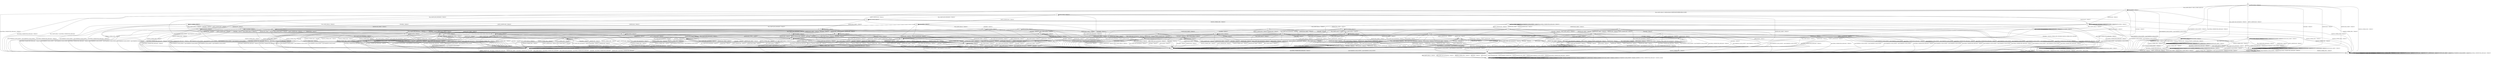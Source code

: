 digraph h13 {
s0 [label="s0"];
s1 [label="s1"];
s2 [label="s2"];
s6 [label="s6"];
s8 [label="s8"];
s10 [label="s10"];
s12 [label="s12"];
s3 [label="s3"];
s4 [label="s4"];
s7 [label="s7"];
s9 [label="s9"];
s11 [label="s11"];
s13 [label="s13"];
s17 [label="s17"];
s54 [label="s54"];
s5 [label="s5"];
s14 [label="s14"];
s18 [label="s18"];
s19 [label="s19"];
s20 [label="s20"];
s22 [label="s22"];
s23 [label="s23"];
s24 [label="s24"];
s25 [label="s25"];
s29 [label="s29"];
s15 [label="s15"];
s21 [label="s21"];
s27 [label="s27"];
s30 [label="s30"];
s33 [label="s33"];
s34 [label="s34"];
s37 [label="s37"];
s38 [label="s38"];
s40 [label="s40"];
s41 [label="s41"];
s16 [label="s16"];
s26 [label="s26"];
s28 [label="s28"];
s31 [label="s31"];
s32 [label="s32"];
s39 [label="s39"];
s43 [label="s43"];
s49 [label="s49"];
s51 [label="s51"];
s35 [label="s35"];
s36 [label="s36"];
s42 [label="s42"];
s44 [label="s44"];
s45 [label="s45"];
s48 [label="s48"];
s50 [label="s50"];
s46 [label="s46"];
s47 [label="s47"];
s52 [label="s52"];
s53 [label="s53"];
s0 -> s1 [label="RSA_CLIENT_HELLO / HELLO_VERIFY_REQUEST"];
s0 -> s2 [label="RSA_CLIENT_KEY_EXCHANGE / TIMEOUT"];
s0 -> s8 [label="CHANGE_CIPHER_SPEC / TIMEOUT"];
s0 -> s10 [label="FINISHED / TIMEOUT"];
s0 -> s0 [label="APPLICATION / TIMEOUT"];
s0 -> s10 [label="CERTIFICATE / TIMEOUT"];
s0 -> s12 [label="EMPTY_CERTIFICATE / TIMEOUT"];
s0 -> s10 [label="CERTIFICATE_VERIFY / TIMEOUT"];
s0 -> s6 [label="Alert(WARNING,CLOSE_NOTIFY) / TIMEOUT"];
s0 -> s6 [label="Alert(FATAL,UNEXPECTED_MESSAGE) / TIMEOUT"];
s1 -> s3 [label="RSA_CLIENT_HELLO / SERVER_HELLO,CERTIFICATE,SERVER_HELLO_DONE"];
s1 -> s4 [label="RSA_CLIENT_KEY_EXCHANGE / TIMEOUT"];
s1 -> s8 [label="CHANGE_CIPHER_SPEC / TIMEOUT"];
s1 -> s11 [label="FINISHED / TIMEOUT"];
s1 -> s1 [label="APPLICATION / TIMEOUT"];
s1 -> s17 [label="CERTIFICATE / TIMEOUT"];
s1 -> s13 [label="EMPTY_CERTIFICATE / TIMEOUT"];
s1 -> s11 [label="CERTIFICATE_VERIFY / TIMEOUT"];
s1 -> s6 [label="Alert(WARNING,CLOSE_NOTIFY) / Alert(WARNING,CLOSE_NOTIFY)"];
s1 -> s6 [label="Alert(FATAL,UNEXPECTED_MESSAGE) / TIMEOUT"];
s2 -> s54 [label="RSA_CLIENT_HELLO / TIMEOUT"];
s2 -> s10 [label="RSA_CLIENT_KEY_EXCHANGE / TIMEOUT"];
s2 -> s9 [label="CHANGE_CIPHER_SPEC / TIMEOUT"];
s2 -> s2 [label="FINISHED / TIMEOUT"];
s2 -> s2 [label="APPLICATION / TIMEOUT"];
s2 -> s54 [label="CERTIFICATE / TIMEOUT"];
s2 -> s54 [label="EMPTY_CERTIFICATE / TIMEOUT"];
s2 -> s54 [label="CERTIFICATE_VERIFY / TIMEOUT"];
s2 -> s6 [label="Alert(WARNING,CLOSE_NOTIFY) / TIMEOUT"];
s2 -> s6 [label="Alert(FATAL,UNEXPECTED_MESSAGE) / TIMEOUT"];
s6 -> s7 [label="RSA_CLIENT_HELLO / TIMEOUT"];
s6 -> s7 [label="RSA_CLIENT_KEY_EXCHANGE / TIMEOUT"];
s6 -> s7 [label="CHANGE_CIPHER_SPEC / TIMEOUT"];
s6 -> s7 [label="FINISHED / TIMEOUT"];
s6 -> s7 [label="APPLICATION / TIMEOUT"];
s6 -> s7 [label="CERTIFICATE / TIMEOUT"];
s6 -> s7 [label="EMPTY_CERTIFICATE / TIMEOUT"];
s6 -> s7 [label="CERTIFICATE_VERIFY / TIMEOUT"];
s6 -> s7 [label="Alert(WARNING,CLOSE_NOTIFY) / TIMEOUT"];
s6 -> s7 [label="Alert(FATAL,UNEXPECTED_MESSAGE) / TIMEOUT"];
s8 -> s8 [label="RSA_CLIENT_HELLO / TIMEOUT"];
s8 -> s8 [label="RSA_CLIENT_KEY_EXCHANGE / TIMEOUT"];
s8 -> s8 [label="CHANGE_CIPHER_SPEC / TIMEOUT"];
s8 -> s8 [label="FINISHED / TIMEOUT"];
s8 -> s8 [label="APPLICATION / TIMEOUT"];
s8 -> s8 [label="CERTIFICATE / TIMEOUT"];
s8 -> s8 [label="EMPTY_CERTIFICATE / TIMEOUT"];
s8 -> s8 [label="CERTIFICATE_VERIFY / TIMEOUT"];
s8 -> s8 [label="Alert(WARNING,CLOSE_NOTIFY) / TIMEOUT"];
s8 -> s8 [label="Alert(FATAL,UNEXPECTED_MESSAGE) / TIMEOUT"];
s10 -> s10 [label="RSA_CLIENT_HELLO / TIMEOUT"];
s10 -> s10 [label="RSA_CLIENT_KEY_EXCHANGE / TIMEOUT"];
s10 -> s8 [label="CHANGE_CIPHER_SPEC / TIMEOUT"];
s10 -> s10 [label="FINISHED / TIMEOUT"];
s10 -> s10 [label="APPLICATION / TIMEOUT"];
s10 -> s10 [label="CERTIFICATE / TIMEOUT"];
s10 -> s10 [label="EMPTY_CERTIFICATE / TIMEOUT"];
s10 -> s10 [label="CERTIFICATE_VERIFY / TIMEOUT"];
s10 -> s6 [label="Alert(WARNING,CLOSE_NOTIFY) / TIMEOUT"];
s10 -> s6 [label="Alert(FATAL,UNEXPECTED_MESSAGE) / TIMEOUT"];
s12 -> s12 [label="RSA_CLIENT_HELLO / TIMEOUT"];
s12 -> s54 [label="RSA_CLIENT_KEY_EXCHANGE / TIMEOUT"];
s12 -> s9 [label="CHANGE_CIPHER_SPEC / TIMEOUT"];
s12 -> s12 [label="FINISHED / TIMEOUT"];
s12 -> s12 [label="APPLICATION / TIMEOUT"];
s12 -> s10 [label="CERTIFICATE / TIMEOUT"];
s12 -> s10 [label="EMPTY_CERTIFICATE / TIMEOUT"];
s12 -> s12 [label="CERTIFICATE_VERIFY / TIMEOUT"];
s12 -> s6 [label="Alert(WARNING,CLOSE_NOTIFY) / TIMEOUT"];
s12 -> s6 [label="Alert(FATAL,UNEXPECTED_MESSAGE) / TIMEOUT"];
s3 -> s6 [label="RSA_CLIENT_HELLO / Alert(FATAL,UNEXPECTED_MESSAGE)"];
s3 -> s14 [label="RSA_CLIENT_KEY_EXCHANGE / TIMEOUT"];
s3 -> s8 [label="CHANGE_CIPHER_SPEC / TIMEOUT"];
s3 -> s11 [label="FINISHED / TIMEOUT"];
s3 -> s3 [label="APPLICATION / TIMEOUT"];
s3 -> s17 [label="CERTIFICATE / TIMEOUT"];
s3 -> s13 [label="EMPTY_CERTIFICATE / TIMEOUT"];
s3 -> s11 [label="CERTIFICATE_VERIFY / TIMEOUT"];
s3 -> s6 [label="Alert(WARNING,CLOSE_NOTIFY) / Alert(WARNING,CLOSE_NOTIFY)"];
s3 -> s6 [label="Alert(FATAL,UNEXPECTED_MESSAGE) / TIMEOUT"];
s4 -> s18 [label="RSA_CLIENT_HELLO / TIMEOUT"];
s4 -> s11 [label="RSA_CLIENT_KEY_EXCHANGE / TIMEOUT"];
s4 -> s5 [label="CHANGE_CIPHER_SPEC / TIMEOUT"];
s4 -> s22 [label="FINISHED / TIMEOUT"];
s4 -> s4 [label="APPLICATION / TIMEOUT"];
s4 -> s19 [label="CERTIFICATE / TIMEOUT"];
s4 -> s19 [label="EMPTY_CERTIFICATE / TIMEOUT"];
s4 -> s23 [label="CERTIFICATE_VERIFY / TIMEOUT"];
s4 -> s6 [label="Alert(WARNING,CLOSE_NOTIFY) / Alert(WARNING,CLOSE_NOTIFY)"];
s4 -> s6 [label="Alert(FATAL,UNEXPECTED_MESSAGE) / TIMEOUT"];
s7 -> s7 [label="RSA_CLIENT_HELLO / SOCKET_CLOSED"];
s7 -> s7 [label="RSA_CLIENT_KEY_EXCHANGE / SOCKET_CLOSED"];
s7 -> s7 [label="CHANGE_CIPHER_SPEC / SOCKET_CLOSED"];
s7 -> s7 [label="FINISHED / SOCKET_CLOSED"];
s7 -> s7 [label="APPLICATION / SOCKET_CLOSED"];
s7 -> s7 [label="CERTIFICATE / SOCKET_CLOSED"];
s7 -> s7 [label="EMPTY_CERTIFICATE / SOCKET_CLOSED"];
s7 -> s7 [label="CERTIFICATE_VERIFY / SOCKET_CLOSED"];
s7 -> s7 [label="Alert(WARNING,CLOSE_NOTIFY) / SOCKET_CLOSED"];
s7 -> s7 [label="Alert(FATAL,UNEXPECTED_MESSAGE) / SOCKET_CLOSED"];
s9 -> s6 [label="RSA_CLIENT_HELLO / TIMEOUT"];
s9 -> s6 [label="RSA_CLIENT_KEY_EXCHANGE / TIMEOUT"];
s9 -> s8 [label="CHANGE_CIPHER_SPEC / TIMEOUT"];
s9 -> s6 [label="FINISHED / TIMEOUT"];
s9 -> s9 [label="APPLICATION / TIMEOUT"];
s9 -> s6 [label="CERTIFICATE / TIMEOUT"];
s9 -> s6 [label="EMPTY_CERTIFICATE / TIMEOUT"];
s9 -> s6 [label="CERTIFICATE_VERIFY / TIMEOUT"];
s9 -> s9 [label="Alert(WARNING,CLOSE_NOTIFY) / TIMEOUT"];
s9 -> s9 [label="Alert(FATAL,UNEXPECTED_MESSAGE) / TIMEOUT"];
s11 -> s11 [label="RSA_CLIENT_HELLO / TIMEOUT"];
s11 -> s11 [label="RSA_CLIENT_KEY_EXCHANGE / TIMEOUT"];
s11 -> s8 [label="CHANGE_CIPHER_SPEC / TIMEOUT"];
s11 -> s11 [label="FINISHED / TIMEOUT"];
s11 -> s11 [label="APPLICATION / TIMEOUT"];
s11 -> s11 [label="CERTIFICATE / TIMEOUT"];
s11 -> s11 [label="EMPTY_CERTIFICATE / TIMEOUT"];
s11 -> s11 [label="CERTIFICATE_VERIFY / TIMEOUT"];
s11 -> s6 [label="Alert(WARNING,CLOSE_NOTIFY) / Alert(WARNING,CLOSE_NOTIFY)"];
s11 -> s6 [label="Alert(FATAL,UNEXPECTED_MESSAGE) / TIMEOUT"];
s13 -> s20 [label="RSA_CLIENT_HELLO / TIMEOUT"];
s13 -> s19 [label="RSA_CLIENT_KEY_EXCHANGE / TIMEOUT"];
s13 -> s5 [label="CHANGE_CIPHER_SPEC / TIMEOUT"];
s13 -> s24 [label="FINISHED / TIMEOUT"];
s13 -> s13 [label="APPLICATION / TIMEOUT"];
s13 -> s11 [label="CERTIFICATE / TIMEOUT"];
s13 -> s11 [label="EMPTY_CERTIFICATE / TIMEOUT"];
s13 -> s25 [label="CERTIFICATE_VERIFY / TIMEOUT"];
s13 -> s6 [label="Alert(WARNING,CLOSE_NOTIFY) / Alert(WARNING,CLOSE_NOTIFY)"];
s13 -> s6 [label="Alert(FATAL,UNEXPECTED_MESSAGE) / TIMEOUT"];
s17 -> s29 [label="RSA_CLIENT_HELLO / TIMEOUT"];
s17 -> s17 [label="RSA_CLIENT_KEY_EXCHANGE / TIMEOUT"];
s17 -> s8 [label="CHANGE_CIPHER_SPEC / TIMEOUT"];
s17 -> s17 [label="FINISHED / TIMEOUT"];
s17 -> s17 [label="APPLICATION / TIMEOUT"];
s17 -> s11 [label="CERTIFICATE / TIMEOUT"];
s17 -> s11 [label="EMPTY_CERTIFICATE / TIMEOUT"];
s17 -> s25 [label="CERTIFICATE_VERIFY / TIMEOUT"];
s17 -> s6 [label="Alert(WARNING,CLOSE_NOTIFY) / Alert(WARNING,CLOSE_NOTIFY)"];
s17 -> s6 [label="Alert(FATAL,UNEXPECTED_MESSAGE) / TIMEOUT"];
s54 -> s10 [label="RSA_CLIENT_HELLO / TIMEOUT"];
s54 -> s10 [label="RSA_CLIENT_KEY_EXCHANGE / TIMEOUT"];
s54 -> s9 [label="CHANGE_CIPHER_SPEC / TIMEOUT"];
s54 -> s54 [label="FINISHED / TIMEOUT"];
s54 -> s54 [label="APPLICATION / TIMEOUT"];
s54 -> s54 [label="CERTIFICATE / TIMEOUT"];
s54 -> s54 [label="EMPTY_CERTIFICATE / TIMEOUT"];
s54 -> s54 [label="CERTIFICATE_VERIFY / TIMEOUT"];
s54 -> s6 [label="Alert(WARNING,CLOSE_NOTIFY) / TIMEOUT"];
s54 -> s6 [label="Alert(FATAL,UNEXPECTED_MESSAGE) / TIMEOUT"];
s5 -> s6 [label="RSA_CLIENT_HELLO / Alert(FATAL,UNEXPECTED_MESSAGE)"];
s5 -> s6 [label="RSA_CLIENT_KEY_EXCHANGE / Alert(FATAL,UNEXPECTED_MESSAGE)"];
s5 -> s8 [label="CHANGE_CIPHER_SPEC / TIMEOUT"];
s5 -> s6 [label="FINISHED / Alert(FATAL,UNEXPECTED_MESSAGE)"];
s5 -> s5 [label="APPLICATION / TIMEOUT"];
s5 -> s6 [label="CERTIFICATE / Alert(FATAL,UNEXPECTED_MESSAGE)"];
s5 -> s6 [label="EMPTY_CERTIFICATE / Alert(FATAL,UNEXPECTED_MESSAGE)"];
s5 -> s6 [label="CERTIFICATE_VERIFY / Alert(FATAL,UNEXPECTED_MESSAGE)"];
s5 -> s5 [label="Alert(WARNING,CLOSE_NOTIFY) / TIMEOUT"];
s5 -> s5 [label="Alert(FATAL,UNEXPECTED_MESSAGE) / TIMEOUT"];
s14 -> s18 [label="RSA_CLIENT_HELLO / TIMEOUT"];
s14 -> s11 [label="RSA_CLIENT_KEY_EXCHANGE / TIMEOUT"];
s14 -> s15 [label="CHANGE_CIPHER_SPEC / TIMEOUT"];
s14 -> s22 [label="FINISHED / TIMEOUT"];
s14 -> s14 [label="APPLICATION / TIMEOUT"];
s14 -> s19 [label="CERTIFICATE / TIMEOUT"];
s14 -> s19 [label="EMPTY_CERTIFICATE / TIMEOUT"];
s14 -> s23 [label="CERTIFICATE_VERIFY / TIMEOUT"];
s14 -> s6 [label="Alert(WARNING,CLOSE_NOTIFY) / Alert(WARNING,CLOSE_NOTIFY)"];
s14 -> s6 [label="Alert(FATAL,UNEXPECTED_MESSAGE) / TIMEOUT"];
s18 -> s11 [label="RSA_CLIENT_HELLO / TIMEOUT"];
s18 -> s11 [label="RSA_CLIENT_KEY_EXCHANGE / TIMEOUT"];
s18 -> s5 [label="CHANGE_CIPHER_SPEC / TIMEOUT"];
s18 -> s37 [label="FINISHED / TIMEOUT"];
s18 -> s18 [label="APPLICATION / TIMEOUT"];
s18 -> s21 [label="CERTIFICATE / TIMEOUT"];
s18 -> s21 [label="EMPTY_CERTIFICATE / TIMEOUT"];
s18 -> s33 [label="CERTIFICATE_VERIFY / TIMEOUT"];
s18 -> s6 [label="Alert(WARNING,CLOSE_NOTIFY) / Alert(WARNING,CLOSE_NOTIFY)"];
s18 -> s6 [label="Alert(FATAL,UNEXPECTED_MESSAGE) / TIMEOUT"];
s19 -> s21 [label="RSA_CLIENT_HELLO / TIMEOUT"];
s19 -> s11 [label="RSA_CLIENT_KEY_EXCHANGE / TIMEOUT"];
s19 -> s5 [label="CHANGE_CIPHER_SPEC / TIMEOUT"];
s19 -> s34 [label="FINISHED / TIMEOUT"];
s19 -> s19 [label="APPLICATION / TIMEOUT"];
s19 -> s11 [label="CERTIFICATE / TIMEOUT"];
s19 -> s11 [label="EMPTY_CERTIFICATE / TIMEOUT"];
s19 -> s27 [label="CERTIFICATE_VERIFY / TIMEOUT"];
s19 -> s6 [label="Alert(WARNING,CLOSE_NOTIFY) / Alert(WARNING,CLOSE_NOTIFY)"];
s19 -> s6 [label="Alert(FATAL,UNEXPECTED_MESSAGE) / TIMEOUT"];
s20 -> s11 [label="RSA_CLIENT_HELLO / TIMEOUT"];
s20 -> s21 [label="RSA_CLIENT_KEY_EXCHANGE / TIMEOUT"];
s20 -> s5 [label="CHANGE_CIPHER_SPEC / TIMEOUT"];
s20 -> s38 [label="FINISHED / TIMEOUT"];
s20 -> s20 [label="APPLICATION / TIMEOUT"];
s20 -> s11 [label="CERTIFICATE / TIMEOUT"];
s20 -> s11 [label="EMPTY_CERTIFICATE / TIMEOUT"];
s20 -> s30 [label="CERTIFICATE_VERIFY / TIMEOUT"];
s20 -> s6 [label="Alert(WARNING,CLOSE_NOTIFY) / Alert(WARNING,CLOSE_NOTIFY)"];
s20 -> s6 [label="Alert(FATAL,UNEXPECTED_MESSAGE) / TIMEOUT"];
s22 -> s37 [label="RSA_CLIENT_HELLO / TIMEOUT"];
s22 -> s11 [label="RSA_CLIENT_KEY_EXCHANGE / TIMEOUT"];
s22 -> s5 [label="CHANGE_CIPHER_SPEC / TIMEOUT"];
s22 -> s11 [label="FINISHED / TIMEOUT"];
s22 -> s22 [label="APPLICATION / TIMEOUT"];
s22 -> s34 [label="CERTIFICATE / TIMEOUT"];
s22 -> s34 [label="EMPTY_CERTIFICATE / TIMEOUT"];
s22 -> s40 [label="CERTIFICATE_VERIFY / TIMEOUT"];
s22 -> s6 [label="Alert(WARNING,CLOSE_NOTIFY) / Alert(WARNING,CLOSE_NOTIFY)"];
s22 -> s6 [label="Alert(FATAL,UNEXPECTED_MESSAGE) / TIMEOUT"];
s23 -> s33 [label="RSA_CLIENT_HELLO / TIMEOUT"];
s23 -> s11 [label="RSA_CLIENT_KEY_EXCHANGE / TIMEOUT"];
s23 -> s5 [label="CHANGE_CIPHER_SPEC / TIMEOUT"];
s23 -> s40 [label="FINISHED / TIMEOUT"];
s23 -> s23 [label="APPLICATION / TIMEOUT"];
s23 -> s27 [label="CERTIFICATE / TIMEOUT"];
s23 -> s27 [label="EMPTY_CERTIFICATE / TIMEOUT"];
s23 -> s11 [label="CERTIFICATE_VERIFY / TIMEOUT"];
s23 -> s6 [label="Alert(WARNING,CLOSE_NOTIFY) / Alert(WARNING,CLOSE_NOTIFY)"];
s23 -> s6 [label="Alert(FATAL,UNEXPECTED_MESSAGE) / TIMEOUT"];
s24 -> s38 [label="RSA_CLIENT_HELLO / TIMEOUT"];
s24 -> s34 [label="RSA_CLIENT_KEY_EXCHANGE / TIMEOUT"];
s24 -> s5 [label="CHANGE_CIPHER_SPEC / TIMEOUT"];
s24 -> s11 [label="FINISHED / TIMEOUT"];
s24 -> s24 [label="APPLICATION / TIMEOUT"];
s24 -> s11 [label="CERTIFICATE / TIMEOUT"];
s24 -> s11 [label="EMPTY_CERTIFICATE / TIMEOUT"];
s24 -> s41 [label="CERTIFICATE_VERIFY / TIMEOUT"];
s24 -> s6 [label="Alert(WARNING,CLOSE_NOTIFY) / Alert(WARNING,CLOSE_NOTIFY)"];
s24 -> s6 [label="Alert(FATAL,UNEXPECTED_MESSAGE) / TIMEOUT"];
s25 -> s30 [label="RSA_CLIENT_HELLO / TIMEOUT"];
s25 -> s27 [label="RSA_CLIENT_KEY_EXCHANGE / TIMEOUT"];
s25 -> s5 [label="CHANGE_CIPHER_SPEC / TIMEOUT"];
s25 -> s41 [label="FINISHED / TIMEOUT"];
s25 -> s25 [label="APPLICATION / TIMEOUT"];
s25 -> s11 [label="CERTIFICATE / TIMEOUT"];
s25 -> s11 [label="EMPTY_CERTIFICATE / TIMEOUT"];
s25 -> s11 [label="CERTIFICATE_VERIFY / TIMEOUT"];
s25 -> s6 [label="Alert(WARNING,CLOSE_NOTIFY) / Alert(WARNING,CLOSE_NOTIFY)"];
s25 -> s6 [label="Alert(FATAL,UNEXPECTED_MESSAGE) / TIMEOUT"];
s29 -> s11 [label="RSA_CLIENT_HELLO / TIMEOUT"];
s29 -> s29 [label="RSA_CLIENT_KEY_EXCHANGE / TIMEOUT"];
s29 -> s8 [label="CHANGE_CIPHER_SPEC / TIMEOUT"];
s29 -> s29 [label="FINISHED / TIMEOUT"];
s29 -> s29 [label="APPLICATION / TIMEOUT"];
s29 -> s11 [label="CERTIFICATE / TIMEOUT"];
s29 -> s11 [label="EMPTY_CERTIFICATE / TIMEOUT"];
s29 -> s30 [label="CERTIFICATE_VERIFY / TIMEOUT"];
s29 -> s6 [label="Alert(WARNING,CLOSE_NOTIFY) / Alert(WARNING,CLOSE_NOTIFY)"];
s29 -> s6 [label="Alert(FATAL,UNEXPECTED_MESSAGE) / TIMEOUT"];
s15 -> s32 [label="RSA_CLIENT_HELLO / TIMEOUT"];
s15 -> s11 [label="RSA_CLIENT_KEY_EXCHANGE / TIMEOUT"];
s15 -> s8 [label="CHANGE_CIPHER_SPEC / TIMEOUT"];
s15 -> s16 [label="FINISHED / CHANGE_CIPHER_SPEC,FINISHED,CHANGE_CIPHER_SPEC,FINISHED"];
s15 -> s15 [label="APPLICATION / TIMEOUT"];
s15 -> s26 [label="CERTIFICATE / TIMEOUT"];
s15 -> s26 [label="EMPTY_CERTIFICATE / TIMEOUT"];
s15 -> s28 [label="CERTIFICATE_VERIFY / TIMEOUT"];
s15 -> s15 [label="Alert(WARNING,CLOSE_NOTIFY) / TIMEOUT"];
s15 -> s15 [label="Alert(FATAL,UNEXPECTED_MESSAGE) / TIMEOUT"];
s21 -> s11 [label="RSA_CLIENT_HELLO / TIMEOUT"];
s21 -> s11 [label="RSA_CLIENT_KEY_EXCHANGE / TIMEOUT"];
s21 -> s5 [label="CHANGE_CIPHER_SPEC / TIMEOUT"];
s21 -> s39 [label="FINISHED / TIMEOUT"];
s21 -> s21 [label="APPLICATION / TIMEOUT"];
s21 -> s11 [label="CERTIFICATE / TIMEOUT"];
s21 -> s11 [label="EMPTY_CERTIFICATE / TIMEOUT"];
s21 -> s31 [label="CERTIFICATE_VERIFY / TIMEOUT"];
s21 -> s6 [label="Alert(WARNING,CLOSE_NOTIFY) / Alert(WARNING,CLOSE_NOTIFY)"];
s21 -> s6 [label="Alert(FATAL,UNEXPECTED_MESSAGE) / TIMEOUT"];
s27 -> s31 [label="RSA_CLIENT_HELLO / TIMEOUT"];
s27 -> s11 [label="RSA_CLIENT_KEY_EXCHANGE / TIMEOUT"];
s27 -> s5 [label="CHANGE_CIPHER_SPEC / TIMEOUT"];
s27 -> s43 [label="FINISHED / TIMEOUT"];
s27 -> s27 [label="APPLICATION / TIMEOUT"];
s27 -> s11 [label="CERTIFICATE / TIMEOUT"];
s27 -> s11 [label="EMPTY_CERTIFICATE / TIMEOUT"];
s27 -> s11 [label="CERTIFICATE_VERIFY / TIMEOUT"];
s27 -> s6 [label="Alert(WARNING,CLOSE_NOTIFY) / Alert(WARNING,CLOSE_NOTIFY)"];
s27 -> s6 [label="Alert(FATAL,UNEXPECTED_MESSAGE) / TIMEOUT"];
s30 -> s11 [label="RSA_CLIENT_HELLO / TIMEOUT"];
s30 -> s31 [label="RSA_CLIENT_KEY_EXCHANGE / TIMEOUT"];
s30 -> s5 [label="CHANGE_CIPHER_SPEC / TIMEOUT"];
s30 -> s49 [label="FINISHED / TIMEOUT"];
s30 -> s30 [label="APPLICATION / TIMEOUT"];
s30 -> s11 [label="CERTIFICATE / TIMEOUT"];
s30 -> s11 [label="EMPTY_CERTIFICATE / TIMEOUT"];
s30 -> s11 [label="CERTIFICATE_VERIFY / TIMEOUT"];
s30 -> s6 [label="Alert(WARNING,CLOSE_NOTIFY) / Alert(WARNING,CLOSE_NOTIFY)"];
s30 -> s6 [label="Alert(FATAL,UNEXPECTED_MESSAGE) / TIMEOUT"];
s33 -> s11 [label="RSA_CLIENT_HELLO / TIMEOUT"];
s33 -> s11 [label="RSA_CLIENT_KEY_EXCHANGE / TIMEOUT"];
s33 -> s5 [label="CHANGE_CIPHER_SPEC / TIMEOUT"];
s33 -> s51 [label="FINISHED / TIMEOUT"];
s33 -> s33 [label="APPLICATION / TIMEOUT"];
s33 -> s31 [label="CERTIFICATE / TIMEOUT"];
s33 -> s31 [label="EMPTY_CERTIFICATE / TIMEOUT"];
s33 -> s11 [label="CERTIFICATE_VERIFY / TIMEOUT"];
s33 -> s6 [label="Alert(WARNING,CLOSE_NOTIFY) / Alert(WARNING,CLOSE_NOTIFY)"];
s33 -> s6 [label="Alert(FATAL,UNEXPECTED_MESSAGE) / TIMEOUT"];
s34 -> s39 [label="RSA_CLIENT_HELLO / TIMEOUT"];
s34 -> s11 [label="RSA_CLIENT_KEY_EXCHANGE / TIMEOUT"];
s34 -> s5 [label="CHANGE_CIPHER_SPEC / TIMEOUT"];
s34 -> s11 [label="FINISHED / TIMEOUT"];
s34 -> s34 [label="APPLICATION / TIMEOUT"];
s34 -> s11 [label="CERTIFICATE / TIMEOUT"];
s34 -> s11 [label="EMPTY_CERTIFICATE / TIMEOUT"];
s34 -> s43 [label="CERTIFICATE_VERIFY / TIMEOUT"];
s34 -> s6 [label="Alert(WARNING,CLOSE_NOTIFY) / Alert(WARNING,CLOSE_NOTIFY)"];
s34 -> s6 [label="Alert(FATAL,UNEXPECTED_MESSAGE) / TIMEOUT"];
s37 -> s11 [label="RSA_CLIENT_HELLO / TIMEOUT"];
s37 -> s11 [label="RSA_CLIENT_KEY_EXCHANGE / TIMEOUT"];
s37 -> s5 [label="CHANGE_CIPHER_SPEC / TIMEOUT"];
s37 -> s11 [label="FINISHED / TIMEOUT"];
s37 -> s37 [label="APPLICATION / TIMEOUT"];
s37 -> s39 [label="CERTIFICATE / TIMEOUT"];
s37 -> s39 [label="EMPTY_CERTIFICATE / TIMEOUT"];
s37 -> s51 [label="CERTIFICATE_VERIFY / TIMEOUT"];
s37 -> s6 [label="Alert(WARNING,CLOSE_NOTIFY) / Alert(WARNING,CLOSE_NOTIFY)"];
s37 -> s6 [label="Alert(FATAL,UNEXPECTED_MESSAGE) / TIMEOUT"];
s38 -> s11 [label="RSA_CLIENT_HELLO / TIMEOUT"];
s38 -> s39 [label="RSA_CLIENT_KEY_EXCHANGE / TIMEOUT"];
s38 -> s5 [label="CHANGE_CIPHER_SPEC / TIMEOUT"];
s38 -> s11 [label="FINISHED / TIMEOUT"];
s38 -> s38 [label="APPLICATION / TIMEOUT"];
s38 -> s11 [label="CERTIFICATE / TIMEOUT"];
s38 -> s11 [label="EMPTY_CERTIFICATE / TIMEOUT"];
s38 -> s49 [label="CERTIFICATE_VERIFY / TIMEOUT"];
s38 -> s6 [label="Alert(WARNING,CLOSE_NOTIFY) / Alert(WARNING,CLOSE_NOTIFY)"];
s38 -> s6 [label="Alert(FATAL,UNEXPECTED_MESSAGE) / TIMEOUT"];
s40 -> s51 [label="RSA_CLIENT_HELLO / TIMEOUT"];
s40 -> s11 [label="RSA_CLIENT_KEY_EXCHANGE / TIMEOUT"];
s40 -> s5 [label="CHANGE_CIPHER_SPEC / TIMEOUT"];
s40 -> s11 [label="FINISHED / TIMEOUT"];
s40 -> s40 [label="APPLICATION / TIMEOUT"];
s40 -> s43 [label="CERTIFICATE / TIMEOUT"];
s40 -> s43 [label="EMPTY_CERTIFICATE / TIMEOUT"];
s40 -> s11 [label="CERTIFICATE_VERIFY / TIMEOUT"];
s40 -> s6 [label="Alert(WARNING,CLOSE_NOTIFY) / Alert(WARNING,CLOSE_NOTIFY)"];
s40 -> s6 [label="Alert(FATAL,UNEXPECTED_MESSAGE) / TIMEOUT"];
s41 -> s49 [label="RSA_CLIENT_HELLO / TIMEOUT"];
s41 -> s43 [label="RSA_CLIENT_KEY_EXCHANGE / TIMEOUT"];
s41 -> s5 [label="CHANGE_CIPHER_SPEC / TIMEOUT"];
s41 -> s11 [label="FINISHED / TIMEOUT"];
s41 -> s41 [label="APPLICATION / TIMEOUT"];
s41 -> s11 [label="CERTIFICATE / TIMEOUT"];
s41 -> s11 [label="EMPTY_CERTIFICATE / TIMEOUT"];
s41 -> s11 [label="CERTIFICATE_VERIFY / TIMEOUT"];
s41 -> s6 [label="Alert(WARNING,CLOSE_NOTIFY) / Alert(WARNING,CLOSE_NOTIFY)"];
s41 -> s6 [label="Alert(FATAL,UNEXPECTED_MESSAGE) / TIMEOUT"];
s16 -> s16 [label="RSA_CLIENT_HELLO / TIMEOUT"];
s16 -> s16 [label="RSA_CLIENT_KEY_EXCHANGE / TIMEOUT"];
s16 -> s8 [label="CHANGE_CIPHER_SPEC / TIMEOUT"];
s16 -> s16 [label="FINISHED / TIMEOUT"];
s16 -> s6 [label="APPLICATION / APPLICATION"];
s16 -> s16 [label="CERTIFICATE / TIMEOUT"];
s16 -> s16 [label="EMPTY_CERTIFICATE / TIMEOUT"];
s16 -> s16 [label="CERTIFICATE_VERIFY / TIMEOUT"];
s16 -> s6 [label="Alert(WARNING,CLOSE_NOTIFY) / TIMEOUT"];
s16 -> s6 [label="Alert(FATAL,UNEXPECTED_MESSAGE) / TIMEOUT"];
s26 -> s35 [label="RSA_CLIENT_HELLO / TIMEOUT"];
s26 -> s11 [label="RSA_CLIENT_KEY_EXCHANGE / TIMEOUT"];
s26 -> s5 [label="CHANGE_CIPHER_SPEC / TIMEOUT"];
s26 -> s42 [label="FINISHED / TIMEOUT"];
s26 -> s11 [label="APPLICATION / TIMEOUT"];
s26 -> s11 [label="CERTIFICATE / TIMEOUT"];
s26 -> s11 [label="EMPTY_CERTIFICATE / TIMEOUT"];
s26 -> s36 [label="CERTIFICATE_VERIFY / TIMEOUT"];
s26 -> s6 [label="Alert(WARNING,CLOSE_NOTIFY) / Alert(WARNING,CLOSE_NOTIFY)"];
s26 -> s6 [label="Alert(FATAL,UNEXPECTED_MESSAGE) / TIMEOUT"];
s28 -> s48 [label="RSA_CLIENT_HELLO / TIMEOUT"];
s28 -> s11 [label="RSA_CLIENT_KEY_EXCHANGE / TIMEOUT"];
s28 -> s5 [label="CHANGE_CIPHER_SPEC / TIMEOUT"];
s28 -> s44 [label="FINISHED / TIMEOUT"];
s28 -> s11 [label="APPLICATION / TIMEOUT"];
s28 -> s36 [label="CERTIFICATE / TIMEOUT"];
s28 -> s36 [label="EMPTY_CERTIFICATE / TIMEOUT"];
s28 -> s11 [label="CERTIFICATE_VERIFY / TIMEOUT"];
s28 -> s6 [label="Alert(WARNING,CLOSE_NOTIFY) / Alert(WARNING,CLOSE_NOTIFY)"];
s28 -> s6 [label="Alert(FATAL,UNEXPECTED_MESSAGE) / TIMEOUT"];
s31 -> s11 [label="RSA_CLIENT_HELLO / TIMEOUT"];
s31 -> s11 [label="RSA_CLIENT_KEY_EXCHANGE / TIMEOUT"];
s31 -> s5 [label="CHANGE_CIPHER_SPEC / TIMEOUT"];
s31 -> s50 [label="FINISHED / TIMEOUT"];
s31 -> s31 [label="APPLICATION / TIMEOUT"];
s31 -> s11 [label="CERTIFICATE / TIMEOUT"];
s31 -> s11 [label="EMPTY_CERTIFICATE / TIMEOUT"];
s31 -> s11 [label="CERTIFICATE_VERIFY / TIMEOUT"];
s31 -> s6 [label="Alert(WARNING,CLOSE_NOTIFY) / Alert(WARNING,CLOSE_NOTIFY)"];
s31 -> s6 [label="Alert(FATAL,UNEXPECTED_MESSAGE) / TIMEOUT"];
s32 -> s11 [label="RSA_CLIENT_HELLO / TIMEOUT"];
s32 -> s11 [label="RSA_CLIENT_KEY_EXCHANGE / TIMEOUT"];
s32 -> s5 [label="CHANGE_CIPHER_SPEC / TIMEOUT"];
s32 -> s45 [label="FINISHED / TIMEOUT"];
s32 -> s11 [label="APPLICATION / TIMEOUT"];
s32 -> s35 [label="CERTIFICATE / TIMEOUT"];
s32 -> s35 [label="EMPTY_CERTIFICATE / TIMEOUT"];
s32 -> s48 [label="CERTIFICATE_VERIFY / TIMEOUT"];
s32 -> s6 [label="Alert(WARNING,CLOSE_NOTIFY) / Alert(WARNING,CLOSE_NOTIFY)"];
s32 -> s6 [label="Alert(FATAL,UNEXPECTED_MESSAGE) / TIMEOUT"];
s39 -> s11 [label="RSA_CLIENT_HELLO / TIMEOUT"];
s39 -> s11 [label="RSA_CLIENT_KEY_EXCHANGE / TIMEOUT"];
s39 -> s5 [label="CHANGE_CIPHER_SPEC / TIMEOUT"];
s39 -> s11 [label="FINISHED / TIMEOUT"];
s39 -> s39 [label="APPLICATION / TIMEOUT"];
s39 -> s11 [label="CERTIFICATE / TIMEOUT"];
s39 -> s11 [label="EMPTY_CERTIFICATE / TIMEOUT"];
s39 -> s50 [label="CERTIFICATE_VERIFY / TIMEOUT"];
s39 -> s6 [label="Alert(WARNING,CLOSE_NOTIFY) / Alert(WARNING,CLOSE_NOTIFY)"];
s39 -> s6 [label="Alert(FATAL,UNEXPECTED_MESSAGE) / TIMEOUT"];
s43 -> s50 [label="RSA_CLIENT_HELLO / TIMEOUT"];
s43 -> s11 [label="RSA_CLIENT_KEY_EXCHANGE / TIMEOUT"];
s43 -> s5 [label="CHANGE_CIPHER_SPEC / TIMEOUT"];
s43 -> s11 [label="FINISHED / TIMEOUT"];
s43 -> s43 [label="APPLICATION / TIMEOUT"];
s43 -> s11 [label="CERTIFICATE / TIMEOUT"];
s43 -> s11 [label="EMPTY_CERTIFICATE / TIMEOUT"];
s43 -> s11 [label="CERTIFICATE_VERIFY / TIMEOUT"];
s43 -> s6 [label="Alert(WARNING,CLOSE_NOTIFY) / Alert(WARNING,CLOSE_NOTIFY)"];
s43 -> s6 [label="Alert(FATAL,UNEXPECTED_MESSAGE) / TIMEOUT"];
s49 -> s11 [label="RSA_CLIENT_HELLO / TIMEOUT"];
s49 -> s50 [label="RSA_CLIENT_KEY_EXCHANGE / TIMEOUT"];
s49 -> s5 [label="CHANGE_CIPHER_SPEC / TIMEOUT"];
s49 -> s11 [label="FINISHED / TIMEOUT"];
s49 -> s49 [label="APPLICATION / TIMEOUT"];
s49 -> s11 [label="CERTIFICATE / TIMEOUT"];
s49 -> s11 [label="EMPTY_CERTIFICATE / TIMEOUT"];
s49 -> s11 [label="CERTIFICATE_VERIFY / TIMEOUT"];
s49 -> s6 [label="Alert(WARNING,CLOSE_NOTIFY) / Alert(WARNING,CLOSE_NOTIFY)"];
s49 -> s6 [label="Alert(FATAL,UNEXPECTED_MESSAGE) / TIMEOUT"];
s51 -> s11 [label="RSA_CLIENT_HELLO / TIMEOUT"];
s51 -> s11 [label="RSA_CLIENT_KEY_EXCHANGE / TIMEOUT"];
s51 -> s5 [label="CHANGE_CIPHER_SPEC / TIMEOUT"];
s51 -> s11 [label="FINISHED / TIMEOUT"];
s51 -> s51 [label="APPLICATION / TIMEOUT"];
s51 -> s50 [label="CERTIFICATE / TIMEOUT"];
s51 -> s50 [label="EMPTY_CERTIFICATE / TIMEOUT"];
s51 -> s11 [label="CERTIFICATE_VERIFY / TIMEOUT"];
s51 -> s6 [label="Alert(WARNING,CLOSE_NOTIFY) / Alert(WARNING,CLOSE_NOTIFY)"];
s51 -> s6 [label="Alert(FATAL,UNEXPECTED_MESSAGE) / TIMEOUT"];
s35 -> s11 [label="RSA_CLIENT_HELLO / TIMEOUT"];
s35 -> s11 [label="RSA_CLIENT_KEY_EXCHANGE / TIMEOUT"];
s35 -> s5 [label="CHANGE_CIPHER_SPEC / TIMEOUT"];
s35 -> s46 [label="FINISHED / TIMEOUT"];
s35 -> s11 [label="APPLICATION / TIMEOUT"];
s35 -> s11 [label="CERTIFICATE / TIMEOUT"];
s35 -> s11 [label="EMPTY_CERTIFICATE / TIMEOUT"];
s35 -> s52 [label="CERTIFICATE_VERIFY / TIMEOUT"];
s35 -> s6 [label="Alert(WARNING,CLOSE_NOTIFY) / Alert(WARNING,CLOSE_NOTIFY)"];
s35 -> s6 [label="Alert(FATAL,UNEXPECTED_MESSAGE) / TIMEOUT"];
s36 -> s52 [label="RSA_CLIENT_HELLO / TIMEOUT"];
s36 -> s11 [label="RSA_CLIENT_KEY_EXCHANGE / TIMEOUT"];
s36 -> s5 [label="CHANGE_CIPHER_SPEC / TIMEOUT"];
s36 -> s47 [label="FINISHED / TIMEOUT"];
s36 -> s11 [label="APPLICATION / TIMEOUT"];
s36 -> s11 [label="CERTIFICATE / TIMEOUT"];
s36 -> s11 [label="EMPTY_CERTIFICATE / TIMEOUT"];
s36 -> s11 [label="CERTIFICATE_VERIFY / TIMEOUT"];
s36 -> s6 [label="Alert(WARNING,CLOSE_NOTIFY) / Alert(WARNING,CLOSE_NOTIFY)"];
s36 -> s6 [label="Alert(FATAL,UNEXPECTED_MESSAGE) / TIMEOUT"];
s42 -> s46 [label="RSA_CLIENT_HELLO / TIMEOUT"];
s42 -> s11 [label="RSA_CLIENT_KEY_EXCHANGE / TIMEOUT"];
s42 -> s5 [label="CHANGE_CIPHER_SPEC / TIMEOUT"];
s42 -> s11 [label="FINISHED / TIMEOUT"];
s42 -> s11 [label="APPLICATION / TIMEOUT"];
s42 -> s11 [label="CERTIFICATE / TIMEOUT"];
s42 -> s11 [label="EMPTY_CERTIFICATE / TIMEOUT"];
s42 -> s47 [label="CERTIFICATE_VERIFY / TIMEOUT"];
s42 -> s6 [label="Alert(WARNING,CLOSE_NOTIFY) / Alert(WARNING,CLOSE_NOTIFY)"];
s42 -> s6 [label="Alert(FATAL,UNEXPECTED_MESSAGE) / TIMEOUT"];
s44 -> s51 [label="RSA_CLIENT_HELLO / TIMEOUT"];
s44 -> s11 [label="RSA_CLIENT_KEY_EXCHANGE / TIMEOUT"];
s44 -> s5 [label="CHANGE_CIPHER_SPEC / TIMEOUT"];
s44 -> s11 [label="FINISHED / TIMEOUT"];
s44 -> s11 [label="APPLICATION / TIMEOUT"];
s44 -> s47 [label="CERTIFICATE / TIMEOUT"];
s44 -> s47 [label="EMPTY_CERTIFICATE / TIMEOUT"];
s44 -> s11 [label="CERTIFICATE_VERIFY / TIMEOUT"];
s44 -> s6 [label="Alert(WARNING,CLOSE_NOTIFY) / Alert(WARNING,CLOSE_NOTIFY)"];
s44 -> s6 [label="Alert(FATAL,UNEXPECTED_MESSAGE) / TIMEOUT"];
s45 -> s11 [label="RSA_CLIENT_HELLO / TIMEOUT"];
s45 -> s11 [label="RSA_CLIENT_KEY_EXCHANGE / TIMEOUT"];
s45 -> s5 [label="CHANGE_CIPHER_SPEC / TIMEOUT"];
s45 -> s11 [label="FINISHED / TIMEOUT"];
s45 -> s11 [label="APPLICATION / TIMEOUT"];
s45 -> s46 [label="CERTIFICATE / TIMEOUT"];
s45 -> s46 [label="EMPTY_CERTIFICATE / TIMEOUT"];
s45 -> s51 [label="CERTIFICATE_VERIFY / TIMEOUT"];
s45 -> s6 [label="Alert(WARNING,CLOSE_NOTIFY) / Alert(WARNING,CLOSE_NOTIFY)"];
s45 -> s6 [label="Alert(FATAL,UNEXPECTED_MESSAGE) / TIMEOUT"];
s48 -> s11 [label="RSA_CLIENT_HELLO / TIMEOUT"];
s48 -> s11 [label="RSA_CLIENT_KEY_EXCHANGE / TIMEOUT"];
s48 -> s5 [label="CHANGE_CIPHER_SPEC / TIMEOUT"];
s48 -> s51 [label="FINISHED / TIMEOUT"];
s48 -> s11 [label="APPLICATION / TIMEOUT"];
s48 -> s52 [label="CERTIFICATE / TIMEOUT"];
s48 -> s52 [label="EMPTY_CERTIFICATE / TIMEOUT"];
s48 -> s11 [label="CERTIFICATE_VERIFY / TIMEOUT"];
s48 -> s6 [label="Alert(WARNING,CLOSE_NOTIFY) / Alert(WARNING,CLOSE_NOTIFY)"];
s48 -> s6 [label="Alert(FATAL,UNEXPECTED_MESSAGE) / TIMEOUT"];
s50 -> s11 [label="RSA_CLIENT_HELLO / TIMEOUT"];
s50 -> s11 [label="RSA_CLIENT_KEY_EXCHANGE / TIMEOUT"];
s50 -> s5 [label="CHANGE_CIPHER_SPEC / TIMEOUT"];
s50 -> s11 [label="FINISHED / TIMEOUT"];
s50 -> s50 [label="APPLICATION / TIMEOUT"];
s50 -> s11 [label="CERTIFICATE / TIMEOUT"];
s50 -> s11 [label="EMPTY_CERTIFICATE / TIMEOUT"];
s50 -> s11 [label="CERTIFICATE_VERIFY / TIMEOUT"];
s50 -> s6 [label="Alert(WARNING,CLOSE_NOTIFY) / Alert(WARNING,CLOSE_NOTIFY)"];
s50 -> s6 [label="Alert(FATAL,UNEXPECTED_MESSAGE) / TIMEOUT"];
s46 -> s11 [label="RSA_CLIENT_HELLO / TIMEOUT"];
s46 -> s11 [label="RSA_CLIENT_KEY_EXCHANGE / TIMEOUT"];
s46 -> s5 [label="CHANGE_CIPHER_SPEC / TIMEOUT"];
s46 -> s11 [label="FINISHED / TIMEOUT"];
s46 -> s11 [label="APPLICATION / TIMEOUT"];
s46 -> s11 [label="CERTIFICATE / TIMEOUT"];
s46 -> s11 [label="EMPTY_CERTIFICATE / TIMEOUT"];
s46 -> s53 [label="CERTIFICATE_VERIFY / TIMEOUT"];
s46 -> s6 [label="Alert(WARNING,CLOSE_NOTIFY) / Alert(WARNING,CLOSE_NOTIFY)"];
s46 -> s6 [label="Alert(FATAL,UNEXPECTED_MESSAGE) / TIMEOUT"];
s47 -> s53 [label="RSA_CLIENT_HELLO / TIMEOUT"];
s47 -> s11 [label="RSA_CLIENT_KEY_EXCHANGE / TIMEOUT"];
s47 -> s5 [label="CHANGE_CIPHER_SPEC / TIMEOUT"];
s47 -> s11 [label="FINISHED / TIMEOUT"];
s47 -> s11 [label="APPLICATION / TIMEOUT"];
s47 -> s11 [label="CERTIFICATE / TIMEOUT"];
s47 -> s11 [label="EMPTY_CERTIFICATE / TIMEOUT"];
s47 -> s11 [label="CERTIFICATE_VERIFY / TIMEOUT"];
s47 -> s6 [label="Alert(WARNING,CLOSE_NOTIFY) / Alert(WARNING,CLOSE_NOTIFY)"];
s47 -> s6 [label="Alert(FATAL,UNEXPECTED_MESSAGE) / TIMEOUT"];
s52 -> s11 [label="RSA_CLIENT_HELLO / TIMEOUT"];
s52 -> s11 [label="RSA_CLIENT_KEY_EXCHANGE / TIMEOUT"];
s52 -> s5 [label="CHANGE_CIPHER_SPEC / TIMEOUT"];
s52 -> s53 [label="FINISHED / TIMEOUT"];
s52 -> s11 [label="APPLICATION / TIMEOUT"];
s52 -> s11 [label="CERTIFICATE / TIMEOUT"];
s52 -> s11 [label="EMPTY_CERTIFICATE / TIMEOUT"];
s52 -> s11 [label="CERTIFICATE_VERIFY / TIMEOUT"];
s52 -> s6 [label="Alert(WARNING,CLOSE_NOTIFY) / Alert(WARNING,CLOSE_NOTIFY)"];
s52 -> s6 [label="Alert(FATAL,UNEXPECTED_MESSAGE) / TIMEOUT"];
s53 -> s11 [label="RSA_CLIENT_HELLO / TIMEOUT"];
s53 -> s11 [label="RSA_CLIENT_KEY_EXCHANGE / TIMEOUT"];
s53 -> s5 [label="CHANGE_CIPHER_SPEC / TIMEOUT"];
s53 -> s11 [label="FINISHED / TIMEOUT"];
s53 -> s11 [label="APPLICATION / TIMEOUT"];
s53 -> s11 [label="CERTIFICATE / TIMEOUT"];
s53 -> s11 [label="EMPTY_CERTIFICATE / TIMEOUT"];
s53 -> s11 [label="CERTIFICATE_VERIFY / TIMEOUT"];
s53 -> s6 [label="Alert(WARNING,CLOSE_NOTIFY) / Alert(WARNING,CLOSE_NOTIFY)"];
s53 -> s6 [label="Alert(FATAL,UNEXPECTED_MESSAGE) / TIMEOUT"];
__start0 [shape=none, label=""];
__start0 -> s0 [label=""];
}
